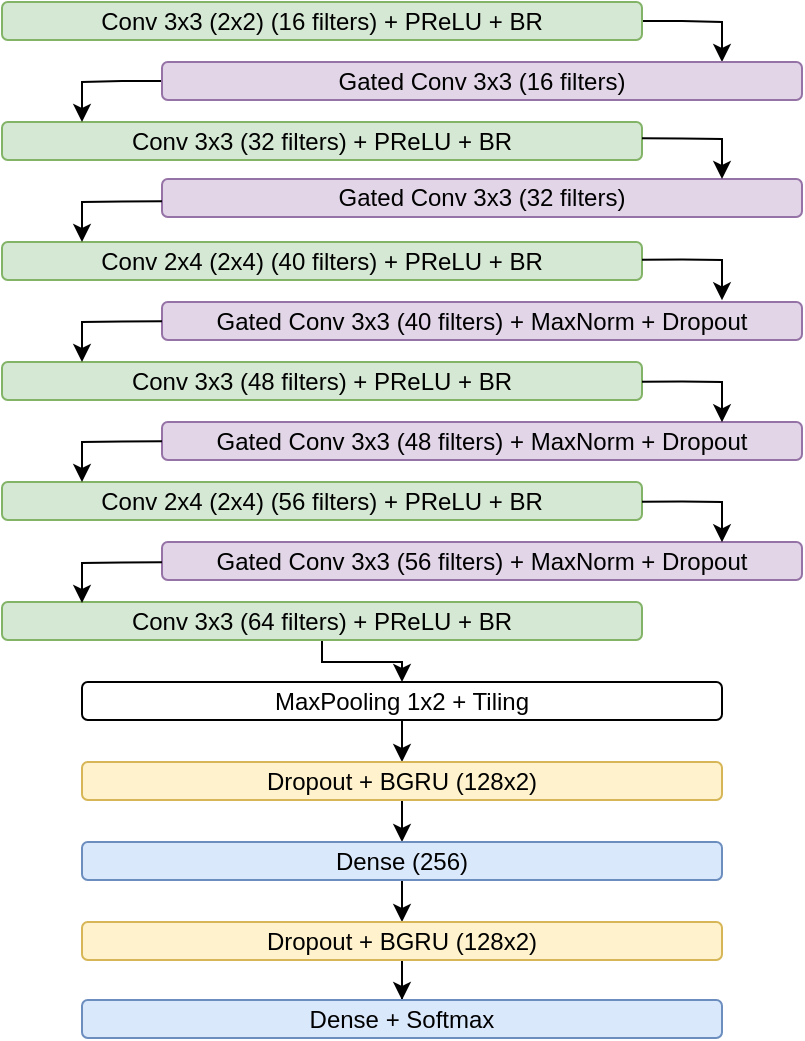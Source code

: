 <mxfile version="12.7.3" type="device"><diagram id="P5unOQftEIrrhd_QLmWK" name="Page-1"><mxGraphModel dx="1185" dy="673" grid="1" gridSize="10" guides="1" tooltips="1" connect="1" arrows="1" fold="1" page="1" pageScale="1" pageWidth="850" pageHeight="1100" math="0" shadow="0"><root><mxCell id="0"/><mxCell id="1" parent="0"/><mxCell id="NX1_2ATga-lbesDvQdva-2" value="Conv 2x4 (2x4) (40 filters)&amp;nbsp;+ PReLU + BR" style="rounded=1;whiteSpace=wrap;html=1;fillColor=#d5e8d4;strokeColor=#82b366;" parent="1" vertex="1"><mxGeometry x="120" y="160" width="320" height="19" as="geometry"/></mxCell><mxCell id="NX1_2ATga-lbesDvQdva-4" value="Conv 3x3 (48 filters)&amp;nbsp;+ PReLU + BR" style="rounded=1;whiteSpace=wrap;html=1;fillColor=#d5e8d4;strokeColor=#82b366;" parent="1" vertex="1"><mxGeometry x="120" y="220" width="320" height="19" as="geometry"/></mxCell><mxCell id="NX1_2ATga-lbesDvQdva-8" value="Gated Conv 3x3 (48 filters)&amp;nbsp;+ MaxNorm + Dropout" style="rounded=1;whiteSpace=wrap;html=1;fillColor=#e1d5e7;strokeColor=#9673a6;" parent="1" vertex="1"><mxGeometry x="200" y="250" width="320" height="19" as="geometry"/></mxCell><mxCell id="NX1_2ATga-lbesDvQdva-10" value="Conv 2x4 (2x4) (56 filters)&amp;nbsp;+ PReLU + BR" style="rounded=1;whiteSpace=wrap;html=1;fillColor=#d5e8d4;strokeColor=#82b366;" parent="1" vertex="1"><mxGeometry x="120" y="280" width="320" height="19" as="geometry"/></mxCell><mxCell id="iWmW9f9ZRzCK8K01X6TH-49" style="edgeStyle=orthogonalEdgeStyle;rounded=0;orthogonalLoop=1;jettySize=auto;html=1;entryX=0.5;entryY=0;entryDx=0;entryDy=0;" parent="1" source="NX1_2ATga-lbesDvQdva-12" target="NX1_2ATga-lbesDvQdva-14" edge="1"><mxGeometry relative="1" as="geometry"><Array as="points"><mxPoint x="280" y="370"/><mxPoint x="320" y="370"/></Array></mxGeometry></mxCell><mxCell id="NX1_2ATga-lbesDvQdva-12" value="Conv 3x3 (64 filters)&amp;nbsp;+ PReLU + BR" style="rounded=1;whiteSpace=wrap;html=1;fillColor=#d5e8d4;strokeColor=#82b366;" parent="1" vertex="1"><mxGeometry x="120" y="340" width="320" height="19" as="geometry"/></mxCell><mxCell id="NX1_2ATga-lbesDvQdva-13" value="" style="edgeStyle=orthogonalEdgeStyle;rounded=0;orthogonalLoop=1;jettySize=auto;html=1;" parent="1" source="NX1_2ATga-lbesDvQdva-14" target="NX1_2ATga-lbesDvQdva-16" edge="1"><mxGeometry relative="1" as="geometry"/></mxCell><mxCell id="NX1_2ATga-lbesDvQdva-14" value="MaxPooling 1x2 + Tiling" style="rounded=1;whiteSpace=wrap;html=1;" parent="1" vertex="1"><mxGeometry x="160" y="380" width="320" height="19" as="geometry"/></mxCell><mxCell id="NX1_2ATga-lbesDvQdva-15" value="" style="edgeStyle=orthogonalEdgeStyle;rounded=0;orthogonalLoop=1;jettySize=auto;html=1;" parent="1" source="NX1_2ATga-lbesDvQdva-16" target="NX1_2ATga-lbesDvQdva-18" edge="1"><mxGeometry relative="1" as="geometry"/></mxCell><mxCell id="NX1_2ATga-lbesDvQdva-16" value="Dropout + BGRU (128x2)" style="rounded=1;whiteSpace=wrap;html=1;fillColor=#fff2cc;strokeColor=#d6b656;" parent="1" vertex="1"><mxGeometry x="160" y="420" width="320" height="19" as="geometry"/></mxCell><mxCell id="NX1_2ATga-lbesDvQdva-17" value="" style="edgeStyle=orthogonalEdgeStyle;rounded=0;orthogonalLoop=1;jettySize=auto;html=1;" parent="1" source="NX1_2ATga-lbesDvQdva-18" target="NX1_2ATga-lbesDvQdva-20" edge="1"><mxGeometry relative="1" as="geometry"/></mxCell><mxCell id="NX1_2ATga-lbesDvQdva-18" value="Dense (256)" style="rounded=1;whiteSpace=wrap;html=1;fillColor=#dae8fc;strokeColor=#6c8ebf;" parent="1" vertex="1"><mxGeometry x="160" y="460" width="320" height="19" as="geometry"/></mxCell><mxCell id="NX1_2ATga-lbesDvQdva-19" value="" style="edgeStyle=orthogonalEdgeStyle;rounded=0;orthogonalLoop=1;jettySize=auto;html=1;" parent="1" source="NX1_2ATga-lbesDvQdva-20" target="NX1_2ATga-lbesDvQdva-21" edge="1"><mxGeometry relative="1" as="geometry"/></mxCell><mxCell id="NX1_2ATga-lbesDvQdva-20" value="Dropout +&amp;nbsp;BGRU (128x2)" style="rounded=1;whiteSpace=wrap;html=1;fillColor=#fff2cc;strokeColor=#d6b656;" parent="1" vertex="1"><mxGeometry x="160" y="500" width="320" height="19" as="geometry"/></mxCell><mxCell id="NX1_2ATga-lbesDvQdva-21" value="Dense + Softmax" style="rounded=1;whiteSpace=wrap;html=1;fillColor=#dae8fc;strokeColor=#6c8ebf;" parent="1" vertex="1"><mxGeometry x="160" y="539" width="320" height="19" as="geometry"/></mxCell><mxCell id="NX1_2ATga-lbesDvQdva-23" value="Gated Conv 3x3 (56 filters) + MaxNorm + Dropout" style="rounded=1;whiteSpace=wrap;html=1;fillColor=#e1d5e7;strokeColor=#9673a6;" parent="1" vertex="1"><mxGeometry x="200" y="310" width="320" height="19" as="geometry"/></mxCell><mxCell id="NX1_2ATga-lbesDvQdva-25" value="Conv 3x3&amp;nbsp;(32 filters)&amp;nbsp;+ PReLU + BR" style="rounded=1;whiteSpace=wrap;html=1;fillColor=#d5e8d4;strokeColor=#82b366;" parent="1" vertex="1"><mxGeometry x="120" y="100" width="320" height="19" as="geometry"/></mxCell><mxCell id="NX1_2ATga-lbesDvQdva-27" value="Gated Conv 3x3 (32 filters)" style="rounded=1;whiteSpace=wrap;html=1;fillColor=#e1d5e7;strokeColor=#9673a6;" parent="1" vertex="1"><mxGeometry x="200" y="128.5" width="320" height="19" as="geometry"/></mxCell><mxCell id="iWmW9f9ZRzCK8K01X6TH-36" style="edgeStyle=orthogonalEdgeStyle;rounded=0;orthogonalLoop=1;jettySize=auto;html=1;entryX=0.875;entryY=0;entryDx=0;entryDy=0;entryPerimeter=0;" parent="1" source="NX1_2ATga-lbesDvQdva-29" target="NX1_2ATga-lbesDvQdva-31" edge="1"><mxGeometry relative="1" as="geometry"><Array as="points"><mxPoint x="460" y="50"/><mxPoint x="480" y="50"/></Array></mxGeometry></mxCell><mxCell id="NX1_2ATga-lbesDvQdva-29" value="Conv 3x3 (2x2) (16 filters) + PReLU + BR" style="rounded=1;whiteSpace=wrap;html=1;fillColor=#d5e8d4;strokeColor=#82b366;" parent="1" vertex="1"><mxGeometry x="120" y="40" width="320" height="19" as="geometry"/></mxCell><mxCell id="iWmW9f9ZRzCK8K01X6TH-37" style="edgeStyle=orthogonalEdgeStyle;rounded=0;orthogonalLoop=1;jettySize=auto;html=1;entryX=0.125;entryY=0;entryDx=0;entryDy=0;entryPerimeter=0;" parent="1" source="NX1_2ATga-lbesDvQdva-31" target="NX1_2ATga-lbesDvQdva-25" edge="1"><mxGeometry relative="1" as="geometry"><Array as="points"><mxPoint x="180" y="80"/><mxPoint x="160" y="80"/></Array></mxGeometry></mxCell><mxCell id="NX1_2ATga-lbesDvQdva-31" value="Gated Conv 3x3 (16 filters)" style="rounded=1;whiteSpace=wrap;html=1;fillColor=#e1d5e7;strokeColor=#9673a6;" parent="1" vertex="1"><mxGeometry x="200" y="70" width="320" height="19" as="geometry"/></mxCell><mxCell id="EDdZTA_hoazJZepbqjFg-1" value="Gated Conv 3x3 (40 filters)&amp;nbsp;+ MaxNorm + Dropout" style="rounded=1;whiteSpace=wrap;html=1;fillColor=#e1d5e7;strokeColor=#9673a6;" parent="1" vertex="1"><mxGeometry x="200" y="190" width="320" height="19" as="geometry"/></mxCell><mxCell id="iWmW9f9ZRzCK8K01X6TH-41" style="edgeStyle=orthogonalEdgeStyle;rounded=0;orthogonalLoop=1;jettySize=auto;html=1;entryX=0.875;entryY=0;entryDx=0;entryDy=0;entryPerimeter=0;" parent="1" edge="1"><mxGeometry relative="1" as="geometry"><mxPoint x="440" y="108.167" as="sourcePoint"/><mxPoint x="480" y="128.5" as="targetPoint"/><Array as="points"><mxPoint x="460" y="108.5"/><mxPoint x="480" y="108.5"/></Array></mxGeometry></mxCell><mxCell id="iWmW9f9ZRzCK8K01X6TH-42" style="edgeStyle=orthogonalEdgeStyle;rounded=0;orthogonalLoop=1;jettySize=auto;html=1;entryX=0.875;entryY=0;entryDx=0;entryDy=0;entryPerimeter=0;" parent="1" edge="1"><mxGeometry relative="1" as="geometry"><mxPoint x="440" y="168.833" as="sourcePoint"/><mxPoint x="480" y="189.167" as="targetPoint"/><Array as="points"><mxPoint x="460" y="169"/><mxPoint x="480" y="169"/></Array></mxGeometry></mxCell><mxCell id="iWmW9f9ZRzCK8K01X6TH-43" style="edgeStyle=orthogonalEdgeStyle;rounded=0;orthogonalLoop=1;jettySize=auto;html=1;entryX=0.875;entryY=0;entryDx=0;entryDy=0;entryPerimeter=0;" parent="1" edge="1"><mxGeometry relative="1" as="geometry"><mxPoint x="440" y="229.833" as="sourcePoint"/><mxPoint x="480" y="250.167" as="targetPoint"/><Array as="points"><mxPoint x="460" y="230"/><mxPoint x="480" y="230"/></Array></mxGeometry></mxCell><mxCell id="iWmW9f9ZRzCK8K01X6TH-44" style="edgeStyle=orthogonalEdgeStyle;rounded=0;orthogonalLoop=1;jettySize=auto;html=1;entryX=0.875;entryY=0;entryDx=0;entryDy=0;entryPerimeter=0;" parent="1" edge="1"><mxGeometry relative="1" as="geometry"><mxPoint x="440" y="289.833" as="sourcePoint"/><mxPoint x="480" y="310.167" as="targetPoint"/><Array as="points"><mxPoint x="460" y="290"/><mxPoint x="480" y="290"/></Array></mxGeometry></mxCell><mxCell id="iWmW9f9ZRzCK8K01X6TH-45" style="edgeStyle=orthogonalEdgeStyle;rounded=0;orthogonalLoop=1;jettySize=auto;html=1;entryX=0.125;entryY=0;entryDx=0;entryDy=0;entryPerimeter=0;" parent="1" edge="1"><mxGeometry relative="1" as="geometry"><mxPoint x="200" y="139.667" as="sourcePoint"/><mxPoint x="160" y="160" as="targetPoint"/><Array as="points"><mxPoint x="180" y="140"/><mxPoint x="160" y="140"/></Array></mxGeometry></mxCell><mxCell id="iWmW9f9ZRzCK8K01X6TH-46" style="edgeStyle=orthogonalEdgeStyle;rounded=0;orthogonalLoop=1;jettySize=auto;html=1;entryX=0.125;entryY=0;entryDx=0;entryDy=0;entryPerimeter=0;" parent="1" edge="1"><mxGeometry relative="1" as="geometry"><mxPoint x="200" y="199.667" as="sourcePoint"/><mxPoint x="160" y="220" as="targetPoint"/><Array as="points"><mxPoint x="180" y="200"/><mxPoint x="160" y="200"/></Array></mxGeometry></mxCell><mxCell id="iWmW9f9ZRzCK8K01X6TH-47" style="edgeStyle=orthogonalEdgeStyle;rounded=0;orthogonalLoop=1;jettySize=auto;html=1;entryX=0.125;entryY=0;entryDx=0;entryDy=0;entryPerimeter=0;" parent="1" edge="1"><mxGeometry relative="1" as="geometry"><mxPoint x="200" y="259.667" as="sourcePoint"/><mxPoint x="160" y="280" as="targetPoint"/><Array as="points"><mxPoint x="180" y="260"/><mxPoint x="160" y="260"/></Array></mxGeometry></mxCell><mxCell id="iWmW9f9ZRzCK8K01X6TH-48" style="edgeStyle=orthogonalEdgeStyle;rounded=0;orthogonalLoop=1;jettySize=auto;html=1;entryX=0.125;entryY=0;entryDx=0;entryDy=0;entryPerimeter=0;" parent="1" edge="1"><mxGeometry relative="1" as="geometry"><mxPoint x="200" y="320.167" as="sourcePoint"/><mxPoint x="160" y="340.5" as="targetPoint"/><Array as="points"><mxPoint x="180" y="320.5"/><mxPoint x="160" y="320.5"/></Array></mxGeometry></mxCell></root></mxGraphModel></diagram></mxfile>